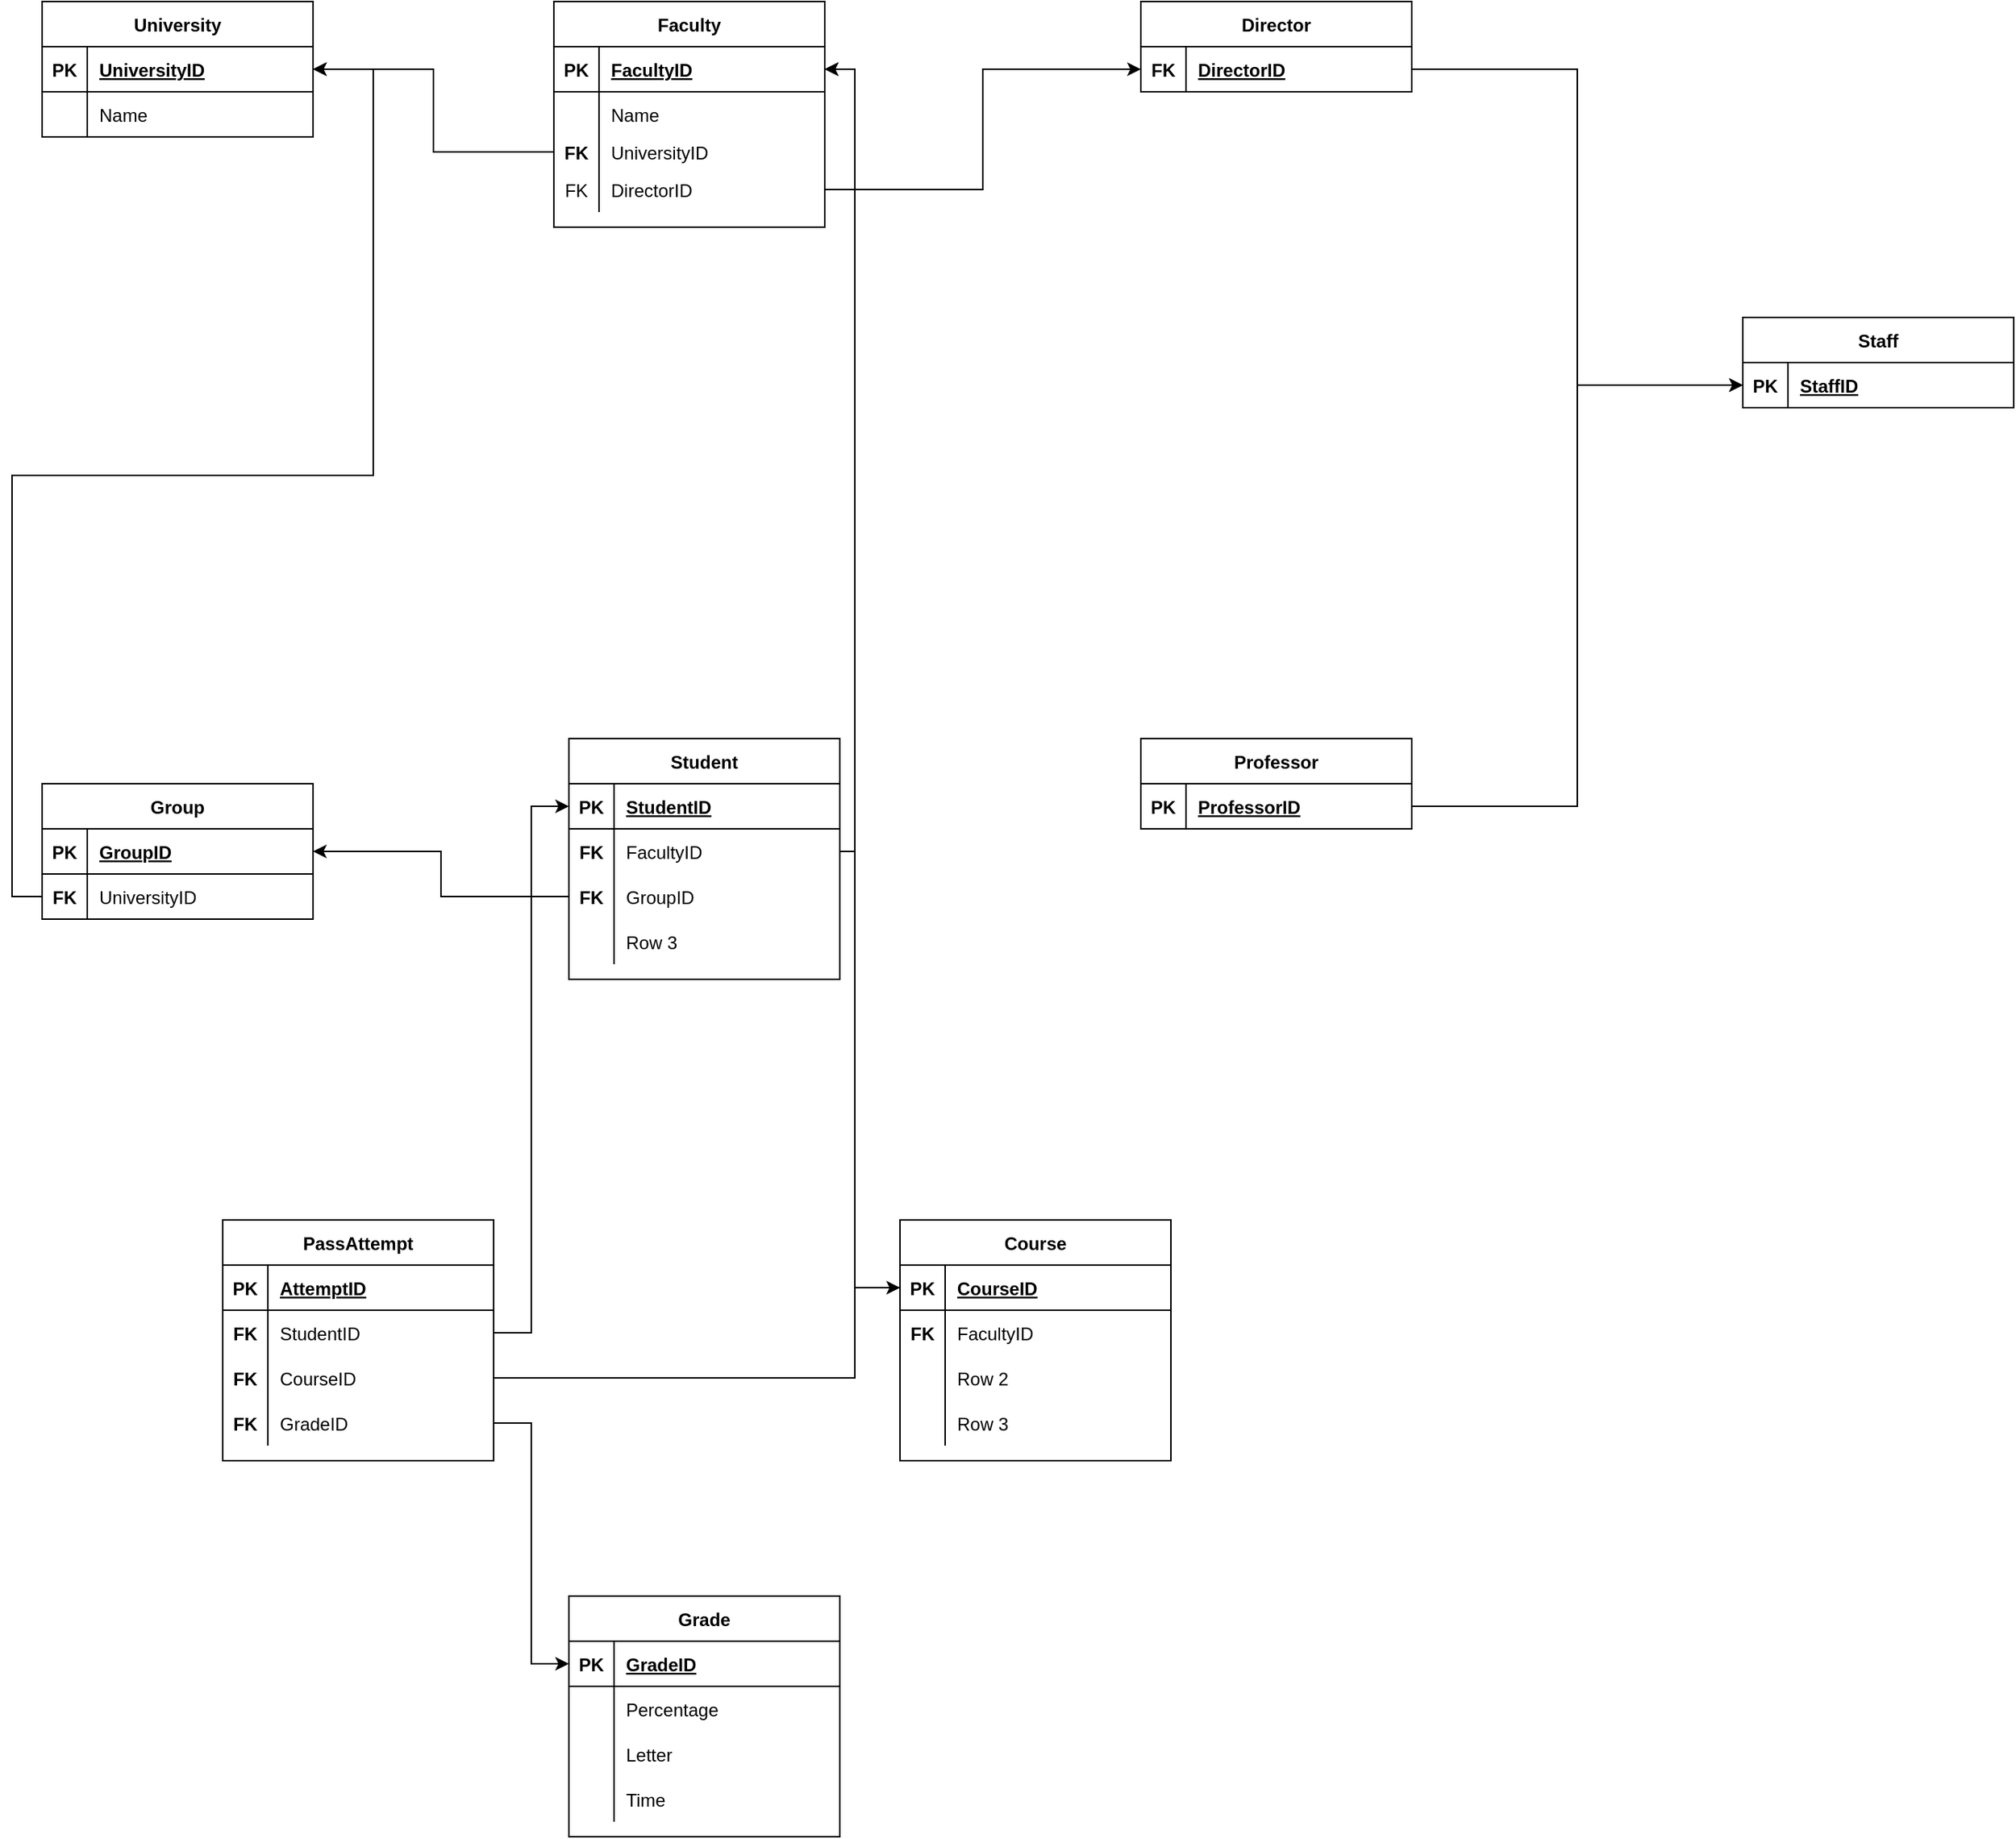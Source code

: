 <mxfile version="17.1.3" type="github">
  <diagram id="C5RBs43oDa-KdzZeNtuy" name="Page-1">
    <mxGraphModel dx="2295" dy="806" grid="1" gridSize="10" guides="1" tooltips="1" connect="1" arrows="1" fold="1" page="1" pageScale="1" pageWidth="827" pageHeight="1169" math="0" shadow="0">
      <root>
        <mxCell id="WIyWlLk6GJQsqaUBKTNV-0" />
        <mxCell id="WIyWlLk6GJQsqaUBKTNV-1" parent="WIyWlLk6GJQsqaUBKTNV-0" />
        <mxCell id="yB9wWpGKWM4A9L_WLUyA-9" value="University" style="shape=table;startSize=30;container=1;collapsible=1;childLayout=tableLayout;fixedRows=1;rowLines=0;fontStyle=1;align=center;resizeLast=1;" parent="WIyWlLk6GJQsqaUBKTNV-1" vertex="1">
          <mxGeometry x="20" y="230" width="180" height="90" as="geometry" />
        </mxCell>
        <mxCell id="yB9wWpGKWM4A9L_WLUyA-10" value="" style="shape=tableRow;horizontal=0;startSize=0;swimlaneHead=0;swimlaneBody=0;fillColor=none;collapsible=0;dropTarget=0;points=[[0,0.5],[1,0.5]];portConstraint=eastwest;top=0;left=0;right=0;bottom=1;" parent="yB9wWpGKWM4A9L_WLUyA-9" vertex="1">
          <mxGeometry y="30" width="180" height="30" as="geometry" />
        </mxCell>
        <mxCell id="yB9wWpGKWM4A9L_WLUyA-11" value="PK" style="shape=partialRectangle;connectable=0;fillColor=none;top=0;left=0;bottom=0;right=0;fontStyle=1;overflow=hidden;" parent="yB9wWpGKWM4A9L_WLUyA-10" vertex="1">
          <mxGeometry width="30" height="30" as="geometry">
            <mxRectangle width="30" height="30" as="alternateBounds" />
          </mxGeometry>
        </mxCell>
        <mxCell id="yB9wWpGKWM4A9L_WLUyA-12" value="UniversityID" style="shape=partialRectangle;connectable=0;fillColor=none;top=0;left=0;bottom=0;right=0;align=left;spacingLeft=6;fontStyle=5;overflow=hidden;" parent="yB9wWpGKWM4A9L_WLUyA-10" vertex="1">
          <mxGeometry x="30" width="150" height="30" as="geometry">
            <mxRectangle width="150" height="30" as="alternateBounds" />
          </mxGeometry>
        </mxCell>
        <mxCell id="yB9wWpGKWM4A9L_WLUyA-13" value="" style="shape=tableRow;horizontal=0;startSize=0;swimlaneHead=0;swimlaneBody=0;fillColor=none;collapsible=0;dropTarget=0;points=[[0,0.5],[1,0.5]];portConstraint=eastwest;top=0;left=0;right=0;bottom=0;" parent="yB9wWpGKWM4A9L_WLUyA-9" vertex="1">
          <mxGeometry y="60" width="180" height="30" as="geometry" />
        </mxCell>
        <mxCell id="yB9wWpGKWM4A9L_WLUyA-14" value="" style="shape=partialRectangle;connectable=0;fillColor=none;top=0;left=0;bottom=0;right=0;editable=1;overflow=hidden;" parent="yB9wWpGKWM4A9L_WLUyA-13" vertex="1">
          <mxGeometry width="30" height="30" as="geometry">
            <mxRectangle width="30" height="30" as="alternateBounds" />
          </mxGeometry>
        </mxCell>
        <mxCell id="yB9wWpGKWM4A9L_WLUyA-15" value="Name" style="shape=partialRectangle;connectable=0;fillColor=none;top=0;left=0;bottom=0;right=0;align=left;spacingLeft=6;overflow=hidden;" parent="yB9wWpGKWM4A9L_WLUyA-13" vertex="1">
          <mxGeometry x="30" width="150" height="30" as="geometry">
            <mxRectangle width="150" height="30" as="alternateBounds" />
          </mxGeometry>
        </mxCell>
        <mxCell id="yB9wWpGKWM4A9L_WLUyA-48" value="Faculty" style="shape=table;startSize=30;container=1;collapsible=1;childLayout=tableLayout;fixedRows=1;rowLines=0;fontStyle=1;align=center;resizeLast=1;" parent="WIyWlLk6GJQsqaUBKTNV-1" vertex="1">
          <mxGeometry x="360" y="230" width="180" height="150" as="geometry" />
        </mxCell>
        <mxCell id="yB9wWpGKWM4A9L_WLUyA-49" value="" style="shape=tableRow;horizontal=0;startSize=0;swimlaneHead=0;swimlaneBody=0;fillColor=none;collapsible=0;dropTarget=0;points=[[0,0.5],[1,0.5]];portConstraint=eastwest;top=0;left=0;right=0;bottom=1;" parent="yB9wWpGKWM4A9L_WLUyA-48" vertex="1">
          <mxGeometry y="30" width="180" height="30" as="geometry" />
        </mxCell>
        <mxCell id="yB9wWpGKWM4A9L_WLUyA-50" value="PK" style="shape=partialRectangle;connectable=0;fillColor=none;top=0;left=0;bottom=0;right=0;fontStyle=1;overflow=hidden;" parent="yB9wWpGKWM4A9L_WLUyA-49" vertex="1">
          <mxGeometry width="30" height="30" as="geometry">
            <mxRectangle width="30" height="30" as="alternateBounds" />
          </mxGeometry>
        </mxCell>
        <mxCell id="yB9wWpGKWM4A9L_WLUyA-51" value="FacultyID" style="shape=partialRectangle;connectable=0;fillColor=none;top=0;left=0;bottom=0;right=0;align=left;spacingLeft=6;fontStyle=5;overflow=hidden;" parent="yB9wWpGKWM4A9L_WLUyA-49" vertex="1">
          <mxGeometry x="30" width="150" height="30" as="geometry">
            <mxRectangle width="150" height="30" as="alternateBounds" />
          </mxGeometry>
        </mxCell>
        <mxCell id="yB9wWpGKWM4A9L_WLUyA-52" value="" style="shape=tableRow;horizontal=0;startSize=0;swimlaneHead=0;swimlaneBody=0;fillColor=none;collapsible=0;dropTarget=0;points=[[0,0.5],[1,0.5]];portConstraint=eastwest;top=0;left=0;right=0;bottom=0;" parent="yB9wWpGKWM4A9L_WLUyA-48" vertex="1">
          <mxGeometry y="60" width="180" height="30" as="geometry" />
        </mxCell>
        <mxCell id="yB9wWpGKWM4A9L_WLUyA-53" value="" style="shape=partialRectangle;connectable=0;fillColor=none;top=0;left=0;bottom=0;right=0;editable=1;overflow=hidden;" parent="yB9wWpGKWM4A9L_WLUyA-52" vertex="1">
          <mxGeometry width="30" height="30" as="geometry">
            <mxRectangle width="30" height="30" as="alternateBounds" />
          </mxGeometry>
        </mxCell>
        <mxCell id="yB9wWpGKWM4A9L_WLUyA-54" value="Name" style="shape=partialRectangle;connectable=0;fillColor=none;top=0;left=0;bottom=0;right=0;align=left;spacingLeft=6;overflow=hidden;" parent="yB9wWpGKWM4A9L_WLUyA-52" vertex="1">
          <mxGeometry x="30" width="150" height="30" as="geometry">
            <mxRectangle width="150" height="30" as="alternateBounds" />
          </mxGeometry>
        </mxCell>
        <mxCell id="yB9wWpGKWM4A9L_WLUyA-58" value="" style="shape=tableRow;horizontal=0;startSize=0;swimlaneHead=0;swimlaneBody=0;fillColor=none;collapsible=0;dropTarget=0;points=[[0,0.5],[1,0.5]];portConstraint=eastwest;top=0;left=0;right=0;bottom=0;" parent="yB9wWpGKWM4A9L_WLUyA-48" vertex="1">
          <mxGeometry y="90" width="180" height="20" as="geometry" />
        </mxCell>
        <mxCell id="yB9wWpGKWM4A9L_WLUyA-59" value="FK" style="shape=partialRectangle;connectable=0;fillColor=none;top=0;left=0;bottom=0;right=0;editable=1;overflow=hidden;fontStyle=1" parent="yB9wWpGKWM4A9L_WLUyA-58" vertex="1">
          <mxGeometry width="30" height="20" as="geometry">
            <mxRectangle width="30" height="20" as="alternateBounds" />
          </mxGeometry>
        </mxCell>
        <mxCell id="yB9wWpGKWM4A9L_WLUyA-60" value="UniversityID" style="shape=partialRectangle;connectable=0;fillColor=none;top=0;left=0;bottom=0;right=0;align=left;spacingLeft=6;overflow=hidden;" parent="yB9wWpGKWM4A9L_WLUyA-58" vertex="1">
          <mxGeometry x="30" width="150" height="20" as="geometry">
            <mxRectangle width="150" height="20" as="alternateBounds" />
          </mxGeometry>
        </mxCell>
        <mxCell id="1K_D5giVx-3Tozh_4FtK-43" value="" style="shape=tableRow;horizontal=0;startSize=0;swimlaneHead=0;swimlaneBody=0;fillColor=none;collapsible=0;dropTarget=0;points=[[0,0.5],[1,0.5]];portConstraint=eastwest;top=0;left=0;right=0;bottom=0;" vertex="1" parent="yB9wWpGKWM4A9L_WLUyA-48">
          <mxGeometry y="110" width="180" height="30" as="geometry" />
        </mxCell>
        <mxCell id="1K_D5giVx-3Tozh_4FtK-44" value="FK" style="shape=partialRectangle;connectable=0;fillColor=none;top=0;left=0;bottom=0;right=0;fontStyle=0;overflow=hidden;" vertex="1" parent="1K_D5giVx-3Tozh_4FtK-43">
          <mxGeometry width="30" height="30" as="geometry">
            <mxRectangle width="30" height="30" as="alternateBounds" />
          </mxGeometry>
        </mxCell>
        <mxCell id="1K_D5giVx-3Tozh_4FtK-45" value="DirectorID" style="shape=partialRectangle;connectable=0;fillColor=none;top=0;left=0;bottom=0;right=0;align=left;spacingLeft=6;fontStyle=0;overflow=hidden;" vertex="1" parent="1K_D5giVx-3Tozh_4FtK-43">
          <mxGeometry x="30" width="150" height="30" as="geometry">
            <mxRectangle width="150" height="30" as="alternateBounds" />
          </mxGeometry>
        </mxCell>
        <mxCell id="yB9wWpGKWM4A9L_WLUyA-66" style="edgeStyle=orthogonalEdgeStyle;rounded=0;orthogonalLoop=1;jettySize=auto;html=1;entryX=1;entryY=0.5;entryDx=0;entryDy=0;" parent="WIyWlLk6GJQsqaUBKTNV-1" source="yB9wWpGKWM4A9L_WLUyA-58" target="yB9wWpGKWM4A9L_WLUyA-10" edge="1">
          <mxGeometry relative="1" as="geometry" />
        </mxCell>
        <mxCell id="yB9wWpGKWM4A9L_WLUyA-67" value="Group" style="shape=table;startSize=30;container=1;collapsible=1;childLayout=tableLayout;fixedRows=1;rowLines=0;fontStyle=1;align=center;resizeLast=1;" parent="WIyWlLk6GJQsqaUBKTNV-1" vertex="1">
          <mxGeometry x="20" y="750" width="180" height="90" as="geometry" />
        </mxCell>
        <mxCell id="yB9wWpGKWM4A9L_WLUyA-68" value="" style="shape=tableRow;horizontal=0;startSize=0;swimlaneHead=0;swimlaneBody=0;fillColor=none;collapsible=0;dropTarget=0;points=[[0,0.5],[1,0.5]];portConstraint=eastwest;top=0;left=0;right=0;bottom=1;" parent="yB9wWpGKWM4A9L_WLUyA-67" vertex="1">
          <mxGeometry y="30" width="180" height="30" as="geometry" />
        </mxCell>
        <mxCell id="yB9wWpGKWM4A9L_WLUyA-69" value="PK" style="shape=partialRectangle;connectable=0;fillColor=none;top=0;left=0;bottom=0;right=0;fontStyle=1;overflow=hidden;" parent="yB9wWpGKWM4A9L_WLUyA-68" vertex="1">
          <mxGeometry width="30" height="30" as="geometry">
            <mxRectangle width="30" height="30" as="alternateBounds" />
          </mxGeometry>
        </mxCell>
        <mxCell id="yB9wWpGKWM4A9L_WLUyA-70" value="GroupID" style="shape=partialRectangle;connectable=0;fillColor=none;top=0;left=0;bottom=0;right=0;align=left;spacingLeft=6;fontStyle=5;overflow=hidden;" parent="yB9wWpGKWM4A9L_WLUyA-68" vertex="1">
          <mxGeometry x="30" width="150" height="30" as="geometry">
            <mxRectangle width="150" height="30" as="alternateBounds" />
          </mxGeometry>
        </mxCell>
        <mxCell id="yB9wWpGKWM4A9L_WLUyA-71" value="" style="shape=tableRow;horizontal=0;startSize=0;swimlaneHead=0;swimlaneBody=0;fillColor=none;collapsible=0;dropTarget=0;points=[[0,0.5],[1,0.5]];portConstraint=eastwest;top=0;left=0;right=0;bottom=0;" parent="yB9wWpGKWM4A9L_WLUyA-67" vertex="1">
          <mxGeometry y="60" width="180" height="30" as="geometry" />
        </mxCell>
        <mxCell id="yB9wWpGKWM4A9L_WLUyA-72" value="FK" style="shape=partialRectangle;connectable=0;fillColor=none;top=0;left=0;bottom=0;right=0;editable=1;overflow=hidden;fontStyle=1" parent="yB9wWpGKWM4A9L_WLUyA-71" vertex="1">
          <mxGeometry width="30" height="30" as="geometry">
            <mxRectangle width="30" height="30" as="alternateBounds" />
          </mxGeometry>
        </mxCell>
        <mxCell id="yB9wWpGKWM4A9L_WLUyA-73" value="UniversityID" style="shape=partialRectangle;connectable=0;fillColor=none;top=0;left=0;bottom=0;right=0;align=left;spacingLeft=6;overflow=hidden;" parent="yB9wWpGKWM4A9L_WLUyA-71" vertex="1">
          <mxGeometry x="30" width="150" height="30" as="geometry">
            <mxRectangle width="150" height="30" as="alternateBounds" />
          </mxGeometry>
        </mxCell>
        <mxCell id="yB9wWpGKWM4A9L_WLUyA-80" style="edgeStyle=orthogonalEdgeStyle;rounded=0;orthogonalLoop=1;jettySize=auto;html=1;entryX=1;entryY=0.5;entryDx=0;entryDy=0;" parent="WIyWlLk6GJQsqaUBKTNV-1" source="yB9wWpGKWM4A9L_WLUyA-71" target="yB9wWpGKWM4A9L_WLUyA-10" edge="1">
          <mxGeometry relative="1" as="geometry">
            <mxPoint x="120" y="320" as="targetPoint" />
            <Array as="points">
              <mxPoint y="825" />
              <mxPoint y="545" />
              <mxPoint x="240" y="545" />
              <mxPoint x="240" y="275" />
            </Array>
          </mxGeometry>
        </mxCell>
        <mxCell id="yB9wWpGKWM4A9L_WLUyA-81" value="Student" style="shape=table;startSize=30;container=1;collapsible=1;childLayout=tableLayout;fixedRows=1;rowLines=0;fontStyle=1;align=center;resizeLast=1;" parent="WIyWlLk6GJQsqaUBKTNV-1" vertex="1">
          <mxGeometry x="370" y="720" width="180" height="160" as="geometry" />
        </mxCell>
        <mxCell id="yB9wWpGKWM4A9L_WLUyA-82" value="" style="shape=tableRow;horizontal=0;startSize=0;swimlaneHead=0;swimlaneBody=0;fillColor=none;collapsible=0;dropTarget=0;points=[[0,0.5],[1,0.5]];portConstraint=eastwest;top=0;left=0;right=0;bottom=1;" parent="yB9wWpGKWM4A9L_WLUyA-81" vertex="1">
          <mxGeometry y="30" width="180" height="30" as="geometry" />
        </mxCell>
        <mxCell id="yB9wWpGKWM4A9L_WLUyA-83" value="PK" style="shape=partialRectangle;connectable=0;fillColor=none;top=0;left=0;bottom=0;right=0;fontStyle=1;overflow=hidden;" parent="yB9wWpGKWM4A9L_WLUyA-82" vertex="1">
          <mxGeometry width="30" height="30" as="geometry">
            <mxRectangle width="30" height="30" as="alternateBounds" />
          </mxGeometry>
        </mxCell>
        <mxCell id="yB9wWpGKWM4A9L_WLUyA-84" value="StudentID" style="shape=partialRectangle;connectable=0;fillColor=none;top=0;left=0;bottom=0;right=0;align=left;spacingLeft=6;fontStyle=5;overflow=hidden;" parent="yB9wWpGKWM4A9L_WLUyA-82" vertex="1">
          <mxGeometry x="30" width="150" height="30" as="geometry">
            <mxRectangle width="150" height="30" as="alternateBounds" />
          </mxGeometry>
        </mxCell>
        <mxCell id="yB9wWpGKWM4A9L_WLUyA-85" value="" style="shape=tableRow;horizontal=0;startSize=0;swimlaneHead=0;swimlaneBody=0;fillColor=none;collapsible=0;dropTarget=0;points=[[0,0.5],[1,0.5]];portConstraint=eastwest;top=0;left=0;right=0;bottom=0;" parent="yB9wWpGKWM4A9L_WLUyA-81" vertex="1">
          <mxGeometry y="60" width="180" height="30" as="geometry" />
        </mxCell>
        <mxCell id="yB9wWpGKWM4A9L_WLUyA-86" value="FK" style="shape=partialRectangle;connectable=0;fillColor=none;top=0;left=0;bottom=0;right=0;editable=1;overflow=hidden;fontStyle=1" parent="yB9wWpGKWM4A9L_WLUyA-85" vertex="1">
          <mxGeometry width="30" height="30" as="geometry">
            <mxRectangle width="30" height="30" as="alternateBounds" />
          </mxGeometry>
        </mxCell>
        <mxCell id="yB9wWpGKWM4A9L_WLUyA-87" value="FacultyID" style="shape=partialRectangle;connectable=0;fillColor=none;top=0;left=0;bottom=0;right=0;align=left;spacingLeft=6;overflow=hidden;" parent="yB9wWpGKWM4A9L_WLUyA-85" vertex="1">
          <mxGeometry x="30" width="150" height="30" as="geometry">
            <mxRectangle width="150" height="30" as="alternateBounds" />
          </mxGeometry>
        </mxCell>
        <mxCell id="yB9wWpGKWM4A9L_WLUyA-88" value="" style="shape=tableRow;horizontal=0;startSize=0;swimlaneHead=0;swimlaneBody=0;fillColor=none;collapsible=0;dropTarget=0;points=[[0,0.5],[1,0.5]];portConstraint=eastwest;top=0;left=0;right=0;bottom=0;" parent="yB9wWpGKWM4A9L_WLUyA-81" vertex="1">
          <mxGeometry y="90" width="180" height="30" as="geometry" />
        </mxCell>
        <mxCell id="yB9wWpGKWM4A9L_WLUyA-89" value="FK" style="shape=partialRectangle;connectable=0;fillColor=none;top=0;left=0;bottom=0;right=0;editable=1;overflow=hidden;fontStyle=1" parent="yB9wWpGKWM4A9L_WLUyA-88" vertex="1">
          <mxGeometry width="30" height="30" as="geometry">
            <mxRectangle width="30" height="30" as="alternateBounds" />
          </mxGeometry>
        </mxCell>
        <mxCell id="yB9wWpGKWM4A9L_WLUyA-90" value="GroupID" style="shape=partialRectangle;connectable=0;fillColor=none;top=0;left=0;bottom=0;right=0;align=left;spacingLeft=6;overflow=hidden;" parent="yB9wWpGKWM4A9L_WLUyA-88" vertex="1">
          <mxGeometry x="30" width="150" height="30" as="geometry">
            <mxRectangle width="150" height="30" as="alternateBounds" />
          </mxGeometry>
        </mxCell>
        <mxCell id="yB9wWpGKWM4A9L_WLUyA-91" value="" style="shape=tableRow;horizontal=0;startSize=0;swimlaneHead=0;swimlaneBody=0;fillColor=none;collapsible=0;dropTarget=0;points=[[0,0.5],[1,0.5]];portConstraint=eastwest;top=0;left=0;right=0;bottom=0;" parent="yB9wWpGKWM4A9L_WLUyA-81" vertex="1">
          <mxGeometry y="120" width="180" height="30" as="geometry" />
        </mxCell>
        <mxCell id="yB9wWpGKWM4A9L_WLUyA-92" value="" style="shape=partialRectangle;connectable=0;fillColor=none;top=0;left=0;bottom=0;right=0;editable=1;overflow=hidden;" parent="yB9wWpGKWM4A9L_WLUyA-91" vertex="1">
          <mxGeometry width="30" height="30" as="geometry">
            <mxRectangle width="30" height="30" as="alternateBounds" />
          </mxGeometry>
        </mxCell>
        <mxCell id="yB9wWpGKWM4A9L_WLUyA-93" value="Row 3" style="shape=partialRectangle;connectable=0;fillColor=none;top=0;left=0;bottom=0;right=0;align=left;spacingLeft=6;overflow=hidden;" parent="yB9wWpGKWM4A9L_WLUyA-91" vertex="1">
          <mxGeometry x="30" width="150" height="30" as="geometry">
            <mxRectangle width="150" height="30" as="alternateBounds" />
          </mxGeometry>
        </mxCell>
        <mxCell id="yB9wWpGKWM4A9L_WLUyA-94" style="edgeStyle=orthogonalEdgeStyle;rounded=0;orthogonalLoop=1;jettySize=auto;html=1;entryX=1;entryY=0.5;entryDx=0;entryDy=0;exitX=0;exitY=0.5;exitDx=0;exitDy=0;" parent="WIyWlLk6GJQsqaUBKTNV-1" source="yB9wWpGKWM4A9L_WLUyA-88" target="yB9wWpGKWM4A9L_WLUyA-68" edge="1">
          <mxGeometry relative="1" as="geometry" />
        </mxCell>
        <mxCell id="yB9wWpGKWM4A9L_WLUyA-98" style="edgeStyle=orthogonalEdgeStyle;rounded=0;orthogonalLoop=1;jettySize=auto;html=1;entryX=1;entryY=0.5;entryDx=0;entryDy=0;" parent="WIyWlLk6GJQsqaUBKTNV-1" source="yB9wWpGKWM4A9L_WLUyA-85" target="yB9wWpGKWM4A9L_WLUyA-49" edge="1">
          <mxGeometry relative="1" as="geometry">
            <Array as="points">
              <mxPoint x="560" y="795" />
              <mxPoint x="560" y="275" />
            </Array>
          </mxGeometry>
        </mxCell>
        <mxCell id="yB9wWpGKWM4A9L_WLUyA-99" value="Course" style="shape=table;startSize=30;container=1;collapsible=1;childLayout=tableLayout;fixedRows=1;rowLines=0;fontStyle=1;align=center;resizeLast=1;" parent="WIyWlLk6GJQsqaUBKTNV-1" vertex="1">
          <mxGeometry x="590" y="1040" width="180" height="160" as="geometry" />
        </mxCell>
        <mxCell id="yB9wWpGKWM4A9L_WLUyA-100" value="" style="shape=tableRow;horizontal=0;startSize=0;swimlaneHead=0;swimlaneBody=0;fillColor=none;collapsible=0;dropTarget=0;points=[[0,0.5],[1,0.5]];portConstraint=eastwest;top=0;left=0;right=0;bottom=1;" parent="yB9wWpGKWM4A9L_WLUyA-99" vertex="1">
          <mxGeometry y="30" width="180" height="30" as="geometry" />
        </mxCell>
        <mxCell id="yB9wWpGKWM4A9L_WLUyA-101" value="PK" style="shape=partialRectangle;connectable=0;fillColor=none;top=0;left=0;bottom=0;right=0;fontStyle=1;overflow=hidden;" parent="yB9wWpGKWM4A9L_WLUyA-100" vertex="1">
          <mxGeometry width="30" height="30" as="geometry">
            <mxRectangle width="30" height="30" as="alternateBounds" />
          </mxGeometry>
        </mxCell>
        <mxCell id="yB9wWpGKWM4A9L_WLUyA-102" value="CourseID" style="shape=partialRectangle;connectable=0;fillColor=none;top=0;left=0;bottom=0;right=0;align=left;spacingLeft=6;fontStyle=5;overflow=hidden;" parent="yB9wWpGKWM4A9L_WLUyA-100" vertex="1">
          <mxGeometry x="30" width="150" height="30" as="geometry">
            <mxRectangle width="150" height="30" as="alternateBounds" />
          </mxGeometry>
        </mxCell>
        <mxCell id="yB9wWpGKWM4A9L_WLUyA-103" value="" style="shape=tableRow;horizontal=0;startSize=0;swimlaneHead=0;swimlaneBody=0;fillColor=none;collapsible=0;dropTarget=0;points=[[0,0.5],[1,0.5]];portConstraint=eastwest;top=0;left=0;right=0;bottom=0;" parent="yB9wWpGKWM4A9L_WLUyA-99" vertex="1">
          <mxGeometry y="60" width="180" height="30" as="geometry" />
        </mxCell>
        <mxCell id="yB9wWpGKWM4A9L_WLUyA-104" value="FK" style="shape=partialRectangle;connectable=0;fillColor=none;top=0;left=0;bottom=0;right=0;editable=1;overflow=hidden;fontStyle=1" parent="yB9wWpGKWM4A9L_WLUyA-103" vertex="1">
          <mxGeometry width="30" height="30" as="geometry">
            <mxRectangle width="30" height="30" as="alternateBounds" />
          </mxGeometry>
        </mxCell>
        <mxCell id="yB9wWpGKWM4A9L_WLUyA-105" value="FacultyID" style="shape=partialRectangle;connectable=0;fillColor=none;top=0;left=0;bottom=0;right=0;align=left;spacingLeft=6;overflow=hidden;" parent="yB9wWpGKWM4A9L_WLUyA-103" vertex="1">
          <mxGeometry x="30" width="150" height="30" as="geometry">
            <mxRectangle width="150" height="30" as="alternateBounds" />
          </mxGeometry>
        </mxCell>
        <mxCell id="yB9wWpGKWM4A9L_WLUyA-106" value="" style="shape=tableRow;horizontal=0;startSize=0;swimlaneHead=0;swimlaneBody=0;fillColor=none;collapsible=0;dropTarget=0;points=[[0,0.5],[1,0.5]];portConstraint=eastwest;top=0;left=0;right=0;bottom=0;" parent="yB9wWpGKWM4A9L_WLUyA-99" vertex="1">
          <mxGeometry y="90" width="180" height="30" as="geometry" />
        </mxCell>
        <mxCell id="yB9wWpGKWM4A9L_WLUyA-107" value="" style="shape=partialRectangle;connectable=0;fillColor=none;top=0;left=0;bottom=0;right=0;editable=1;overflow=hidden;" parent="yB9wWpGKWM4A9L_WLUyA-106" vertex="1">
          <mxGeometry width="30" height="30" as="geometry">
            <mxRectangle width="30" height="30" as="alternateBounds" />
          </mxGeometry>
        </mxCell>
        <mxCell id="yB9wWpGKWM4A9L_WLUyA-108" value="Row 2" style="shape=partialRectangle;connectable=0;fillColor=none;top=0;left=0;bottom=0;right=0;align=left;spacingLeft=6;overflow=hidden;" parent="yB9wWpGKWM4A9L_WLUyA-106" vertex="1">
          <mxGeometry x="30" width="150" height="30" as="geometry">
            <mxRectangle width="150" height="30" as="alternateBounds" />
          </mxGeometry>
        </mxCell>
        <mxCell id="yB9wWpGKWM4A9L_WLUyA-109" value="" style="shape=tableRow;horizontal=0;startSize=0;swimlaneHead=0;swimlaneBody=0;fillColor=none;collapsible=0;dropTarget=0;points=[[0,0.5],[1,0.5]];portConstraint=eastwest;top=0;left=0;right=0;bottom=0;" parent="yB9wWpGKWM4A9L_WLUyA-99" vertex="1">
          <mxGeometry y="120" width="180" height="30" as="geometry" />
        </mxCell>
        <mxCell id="yB9wWpGKWM4A9L_WLUyA-110" value="" style="shape=partialRectangle;connectable=0;fillColor=none;top=0;left=0;bottom=0;right=0;editable=1;overflow=hidden;" parent="yB9wWpGKWM4A9L_WLUyA-109" vertex="1">
          <mxGeometry width="30" height="30" as="geometry">
            <mxRectangle width="30" height="30" as="alternateBounds" />
          </mxGeometry>
        </mxCell>
        <mxCell id="yB9wWpGKWM4A9L_WLUyA-111" value="Row 3" style="shape=partialRectangle;connectable=0;fillColor=none;top=0;left=0;bottom=0;right=0;align=left;spacingLeft=6;overflow=hidden;" parent="yB9wWpGKWM4A9L_WLUyA-109" vertex="1">
          <mxGeometry x="30" width="150" height="30" as="geometry">
            <mxRectangle width="150" height="30" as="alternateBounds" />
          </mxGeometry>
        </mxCell>
        <mxCell id="yB9wWpGKWM4A9L_WLUyA-112" style="edgeStyle=orthogonalEdgeStyle;rounded=0;orthogonalLoop=1;jettySize=auto;html=1;entryX=1;entryY=0.5;entryDx=0;entryDy=0;exitX=0;exitY=0.5;exitDx=0;exitDy=0;" parent="WIyWlLk6GJQsqaUBKTNV-1" source="yB9wWpGKWM4A9L_WLUyA-100" target="yB9wWpGKWM4A9L_WLUyA-49" edge="1">
          <mxGeometry relative="1" as="geometry">
            <Array as="points">
              <mxPoint x="560" y="1085" />
              <mxPoint x="560" y="275" />
            </Array>
          </mxGeometry>
        </mxCell>
        <mxCell id="1K_D5giVx-3Tozh_4FtK-0" value="Director" style="shape=table;startSize=30;container=1;collapsible=1;childLayout=tableLayout;fixedRows=1;rowLines=0;fontStyle=1;align=center;resizeLast=1;" vertex="1" parent="WIyWlLk6GJQsqaUBKTNV-1">
          <mxGeometry x="750" y="230" width="180" height="60" as="geometry" />
        </mxCell>
        <mxCell id="1K_D5giVx-3Tozh_4FtK-1" value="" style="shape=tableRow;horizontal=0;startSize=0;swimlaneHead=0;swimlaneBody=0;fillColor=none;collapsible=0;dropTarget=0;points=[[0,0.5],[1,0.5]];portConstraint=eastwest;top=0;left=0;right=0;bottom=1;" vertex="1" parent="1K_D5giVx-3Tozh_4FtK-0">
          <mxGeometry y="30" width="180" height="30" as="geometry" />
        </mxCell>
        <mxCell id="1K_D5giVx-3Tozh_4FtK-2" value="FK" style="shape=partialRectangle;connectable=0;fillColor=none;top=0;left=0;bottom=0;right=0;fontStyle=1;overflow=hidden;" vertex="1" parent="1K_D5giVx-3Tozh_4FtK-1">
          <mxGeometry width="30" height="30" as="geometry">
            <mxRectangle width="30" height="30" as="alternateBounds" />
          </mxGeometry>
        </mxCell>
        <mxCell id="1K_D5giVx-3Tozh_4FtK-3" value="DirectorID" style="shape=partialRectangle;connectable=0;fillColor=none;top=0;left=0;bottom=0;right=0;align=left;spacingLeft=6;fontStyle=5;overflow=hidden;" vertex="1" parent="1K_D5giVx-3Tozh_4FtK-1">
          <mxGeometry x="30" width="150" height="30" as="geometry">
            <mxRectangle width="150" height="30" as="alternateBounds" />
          </mxGeometry>
        </mxCell>
        <mxCell id="1K_D5giVx-3Tozh_4FtK-13" value="Professor" style="shape=table;startSize=30;container=1;collapsible=1;childLayout=tableLayout;fixedRows=1;rowLines=0;fontStyle=1;align=center;resizeLast=1;" vertex="1" parent="WIyWlLk6GJQsqaUBKTNV-1">
          <mxGeometry x="750" y="720" width="180" height="60" as="geometry" />
        </mxCell>
        <mxCell id="1K_D5giVx-3Tozh_4FtK-14" value="" style="shape=tableRow;horizontal=0;startSize=0;swimlaneHead=0;swimlaneBody=0;fillColor=none;collapsible=0;dropTarget=0;points=[[0,0.5],[1,0.5]];portConstraint=eastwest;top=0;left=0;right=0;bottom=1;" vertex="1" parent="1K_D5giVx-3Tozh_4FtK-13">
          <mxGeometry y="30" width="180" height="30" as="geometry" />
        </mxCell>
        <mxCell id="1K_D5giVx-3Tozh_4FtK-15" value="PK" style="shape=partialRectangle;connectable=0;fillColor=none;top=0;left=0;bottom=0;right=0;fontStyle=1;overflow=hidden;" vertex="1" parent="1K_D5giVx-3Tozh_4FtK-14">
          <mxGeometry width="30" height="30" as="geometry">
            <mxRectangle width="30" height="30" as="alternateBounds" />
          </mxGeometry>
        </mxCell>
        <mxCell id="1K_D5giVx-3Tozh_4FtK-16" value="ProfessorID" style="shape=partialRectangle;connectable=0;fillColor=none;top=0;left=0;bottom=0;right=0;align=left;spacingLeft=6;fontStyle=5;overflow=hidden;" vertex="1" parent="1K_D5giVx-3Tozh_4FtK-14">
          <mxGeometry x="30" width="150" height="30" as="geometry">
            <mxRectangle width="150" height="30" as="alternateBounds" />
          </mxGeometry>
        </mxCell>
        <mxCell id="1K_D5giVx-3Tozh_4FtK-26" value="Staff" style="shape=table;startSize=30;container=1;collapsible=1;childLayout=tableLayout;fixedRows=1;rowLines=0;fontStyle=1;align=center;resizeLast=1;" vertex="1" parent="WIyWlLk6GJQsqaUBKTNV-1">
          <mxGeometry x="1150" y="440" width="180" height="60" as="geometry" />
        </mxCell>
        <mxCell id="1K_D5giVx-3Tozh_4FtK-27" value="" style="shape=tableRow;horizontal=0;startSize=0;swimlaneHead=0;swimlaneBody=0;fillColor=none;collapsible=0;dropTarget=0;points=[[0,0.5],[1,0.5]];portConstraint=eastwest;top=0;left=0;right=0;bottom=1;" vertex="1" parent="1K_D5giVx-3Tozh_4FtK-26">
          <mxGeometry y="30" width="180" height="30" as="geometry" />
        </mxCell>
        <mxCell id="1K_D5giVx-3Tozh_4FtK-28" value="PK" style="shape=partialRectangle;connectable=0;fillColor=none;top=0;left=0;bottom=0;right=0;fontStyle=1;overflow=hidden;" vertex="1" parent="1K_D5giVx-3Tozh_4FtK-27">
          <mxGeometry width="30" height="30" as="geometry">
            <mxRectangle width="30" height="30" as="alternateBounds" />
          </mxGeometry>
        </mxCell>
        <mxCell id="1K_D5giVx-3Tozh_4FtK-29" value="StaffID" style="shape=partialRectangle;connectable=0;fillColor=none;top=0;left=0;bottom=0;right=0;align=left;spacingLeft=6;fontStyle=5;overflow=hidden;" vertex="1" parent="1K_D5giVx-3Tozh_4FtK-27">
          <mxGeometry x="30" width="150" height="30" as="geometry">
            <mxRectangle width="150" height="30" as="alternateBounds" />
          </mxGeometry>
        </mxCell>
        <mxCell id="1K_D5giVx-3Tozh_4FtK-39" style="edgeStyle=orthogonalEdgeStyle;rounded=0;orthogonalLoop=1;jettySize=auto;html=1;entryX=0;entryY=0.5;entryDx=0;entryDy=0;" edge="1" parent="WIyWlLk6GJQsqaUBKTNV-1" source="1K_D5giVx-3Tozh_4FtK-1" target="1K_D5giVx-3Tozh_4FtK-27">
          <mxGeometry relative="1" as="geometry" />
        </mxCell>
        <mxCell id="1K_D5giVx-3Tozh_4FtK-40" style="edgeStyle=orthogonalEdgeStyle;rounded=0;orthogonalLoop=1;jettySize=auto;html=1;entryX=0;entryY=0.5;entryDx=0;entryDy=0;" edge="1" parent="WIyWlLk6GJQsqaUBKTNV-1" source="1K_D5giVx-3Tozh_4FtK-14" target="1K_D5giVx-3Tozh_4FtK-27">
          <mxGeometry relative="1" as="geometry" />
        </mxCell>
        <mxCell id="1K_D5giVx-3Tozh_4FtK-46" style="edgeStyle=orthogonalEdgeStyle;rounded=0;orthogonalLoop=1;jettySize=auto;html=1;entryX=0;entryY=0.5;entryDx=0;entryDy=0;" edge="1" parent="WIyWlLk6GJQsqaUBKTNV-1" source="1K_D5giVx-3Tozh_4FtK-43" target="1K_D5giVx-3Tozh_4FtK-1">
          <mxGeometry relative="1" as="geometry" />
        </mxCell>
        <mxCell id="1K_D5giVx-3Tozh_4FtK-47" value="PassAttempt" style="shape=table;startSize=30;container=1;collapsible=1;childLayout=tableLayout;fixedRows=1;rowLines=0;fontStyle=1;align=center;resizeLast=1;" vertex="1" parent="WIyWlLk6GJQsqaUBKTNV-1">
          <mxGeometry x="140" y="1040" width="180" height="160" as="geometry" />
        </mxCell>
        <mxCell id="1K_D5giVx-3Tozh_4FtK-48" value="" style="shape=tableRow;horizontal=0;startSize=0;swimlaneHead=0;swimlaneBody=0;fillColor=none;collapsible=0;dropTarget=0;points=[[0,0.5],[1,0.5]];portConstraint=eastwest;top=0;left=0;right=0;bottom=1;" vertex="1" parent="1K_D5giVx-3Tozh_4FtK-47">
          <mxGeometry y="30" width="180" height="30" as="geometry" />
        </mxCell>
        <mxCell id="1K_D5giVx-3Tozh_4FtK-49" value="PK" style="shape=partialRectangle;connectable=0;fillColor=none;top=0;left=0;bottom=0;right=0;fontStyle=1;overflow=hidden;" vertex="1" parent="1K_D5giVx-3Tozh_4FtK-48">
          <mxGeometry width="30" height="30" as="geometry">
            <mxRectangle width="30" height="30" as="alternateBounds" />
          </mxGeometry>
        </mxCell>
        <mxCell id="1K_D5giVx-3Tozh_4FtK-50" value="AttemptID" style="shape=partialRectangle;connectable=0;fillColor=none;top=0;left=0;bottom=0;right=0;align=left;spacingLeft=6;fontStyle=5;overflow=hidden;" vertex="1" parent="1K_D5giVx-3Tozh_4FtK-48">
          <mxGeometry x="30" width="150" height="30" as="geometry">
            <mxRectangle width="150" height="30" as="alternateBounds" />
          </mxGeometry>
        </mxCell>
        <mxCell id="1K_D5giVx-3Tozh_4FtK-51" value="" style="shape=tableRow;horizontal=0;startSize=0;swimlaneHead=0;swimlaneBody=0;fillColor=none;collapsible=0;dropTarget=0;points=[[0,0.5],[1,0.5]];portConstraint=eastwest;top=0;left=0;right=0;bottom=0;" vertex="1" parent="1K_D5giVx-3Tozh_4FtK-47">
          <mxGeometry y="60" width="180" height="30" as="geometry" />
        </mxCell>
        <mxCell id="1K_D5giVx-3Tozh_4FtK-52" value="FK" style="shape=partialRectangle;connectable=0;fillColor=none;top=0;left=0;bottom=0;right=0;editable=1;overflow=hidden;fontStyle=1" vertex="1" parent="1K_D5giVx-3Tozh_4FtK-51">
          <mxGeometry width="30" height="30" as="geometry">
            <mxRectangle width="30" height="30" as="alternateBounds" />
          </mxGeometry>
        </mxCell>
        <mxCell id="1K_D5giVx-3Tozh_4FtK-53" value="StudentID" style="shape=partialRectangle;connectable=0;fillColor=none;top=0;left=0;bottom=0;right=0;align=left;spacingLeft=6;overflow=hidden;" vertex="1" parent="1K_D5giVx-3Tozh_4FtK-51">
          <mxGeometry x="30" width="150" height="30" as="geometry">
            <mxRectangle width="150" height="30" as="alternateBounds" />
          </mxGeometry>
        </mxCell>
        <mxCell id="1K_D5giVx-3Tozh_4FtK-54" value="" style="shape=tableRow;horizontal=0;startSize=0;swimlaneHead=0;swimlaneBody=0;fillColor=none;collapsible=0;dropTarget=0;points=[[0,0.5],[1,0.5]];portConstraint=eastwest;top=0;left=0;right=0;bottom=0;" vertex="1" parent="1K_D5giVx-3Tozh_4FtK-47">
          <mxGeometry y="90" width="180" height="30" as="geometry" />
        </mxCell>
        <mxCell id="1K_D5giVx-3Tozh_4FtK-55" value="FK" style="shape=partialRectangle;connectable=0;fillColor=none;top=0;left=0;bottom=0;right=0;editable=1;overflow=hidden;fontStyle=1" vertex="1" parent="1K_D5giVx-3Tozh_4FtK-54">
          <mxGeometry width="30" height="30" as="geometry">
            <mxRectangle width="30" height="30" as="alternateBounds" />
          </mxGeometry>
        </mxCell>
        <mxCell id="1K_D5giVx-3Tozh_4FtK-56" value="CourseID" style="shape=partialRectangle;connectable=0;fillColor=none;top=0;left=0;bottom=0;right=0;align=left;spacingLeft=6;overflow=hidden;" vertex="1" parent="1K_D5giVx-3Tozh_4FtK-54">
          <mxGeometry x="30" width="150" height="30" as="geometry">
            <mxRectangle width="150" height="30" as="alternateBounds" />
          </mxGeometry>
        </mxCell>
        <mxCell id="1K_D5giVx-3Tozh_4FtK-57" value="" style="shape=tableRow;horizontal=0;startSize=0;swimlaneHead=0;swimlaneBody=0;fillColor=none;collapsible=0;dropTarget=0;points=[[0,0.5],[1,0.5]];portConstraint=eastwest;top=0;left=0;right=0;bottom=0;" vertex="1" parent="1K_D5giVx-3Tozh_4FtK-47">
          <mxGeometry y="120" width="180" height="30" as="geometry" />
        </mxCell>
        <mxCell id="1K_D5giVx-3Tozh_4FtK-58" value="FK" style="shape=partialRectangle;connectable=0;fillColor=none;top=0;left=0;bottom=0;right=0;editable=1;overflow=hidden;fontStyle=1" vertex="1" parent="1K_D5giVx-3Tozh_4FtK-57">
          <mxGeometry width="30" height="30" as="geometry">
            <mxRectangle width="30" height="30" as="alternateBounds" />
          </mxGeometry>
        </mxCell>
        <mxCell id="1K_D5giVx-3Tozh_4FtK-59" value="GradeID" style="shape=partialRectangle;connectable=0;fillColor=none;top=0;left=0;bottom=0;right=0;align=left;spacingLeft=6;overflow=hidden;" vertex="1" parent="1K_D5giVx-3Tozh_4FtK-57">
          <mxGeometry x="30" width="150" height="30" as="geometry">
            <mxRectangle width="150" height="30" as="alternateBounds" />
          </mxGeometry>
        </mxCell>
        <mxCell id="1K_D5giVx-3Tozh_4FtK-60" style="edgeStyle=orthogonalEdgeStyle;rounded=0;orthogonalLoop=1;jettySize=auto;html=1;entryX=0;entryY=0.5;entryDx=0;entryDy=0;" edge="1" parent="WIyWlLk6GJQsqaUBKTNV-1" source="1K_D5giVx-3Tozh_4FtK-51" target="yB9wWpGKWM4A9L_WLUyA-82">
          <mxGeometry relative="1" as="geometry" />
        </mxCell>
        <mxCell id="1K_D5giVx-3Tozh_4FtK-61" style="edgeStyle=orthogonalEdgeStyle;rounded=0;orthogonalLoop=1;jettySize=auto;html=1;entryX=0;entryY=0.5;entryDx=0;entryDy=0;" edge="1" parent="WIyWlLk6GJQsqaUBKTNV-1" source="1K_D5giVx-3Tozh_4FtK-54" target="yB9wWpGKWM4A9L_WLUyA-100">
          <mxGeometry relative="1" as="geometry">
            <Array as="points">
              <mxPoint x="560" y="1145" />
              <mxPoint x="560" y="1085" />
            </Array>
          </mxGeometry>
        </mxCell>
        <mxCell id="1K_D5giVx-3Tozh_4FtK-62" value="Grade" style="shape=table;startSize=30;container=1;collapsible=1;childLayout=tableLayout;fixedRows=1;rowLines=0;fontStyle=1;align=center;resizeLast=1;" vertex="1" parent="WIyWlLk6GJQsqaUBKTNV-1">
          <mxGeometry x="370" y="1290" width="180" height="160" as="geometry" />
        </mxCell>
        <mxCell id="1K_D5giVx-3Tozh_4FtK-63" value="" style="shape=tableRow;horizontal=0;startSize=0;swimlaneHead=0;swimlaneBody=0;fillColor=none;collapsible=0;dropTarget=0;points=[[0,0.5],[1,0.5]];portConstraint=eastwest;top=0;left=0;right=0;bottom=1;" vertex="1" parent="1K_D5giVx-3Tozh_4FtK-62">
          <mxGeometry y="30" width="180" height="30" as="geometry" />
        </mxCell>
        <mxCell id="1K_D5giVx-3Tozh_4FtK-64" value="PK" style="shape=partialRectangle;connectable=0;fillColor=none;top=0;left=0;bottom=0;right=0;fontStyle=1;overflow=hidden;" vertex="1" parent="1K_D5giVx-3Tozh_4FtK-63">
          <mxGeometry width="30" height="30" as="geometry">
            <mxRectangle width="30" height="30" as="alternateBounds" />
          </mxGeometry>
        </mxCell>
        <mxCell id="1K_D5giVx-3Tozh_4FtK-65" value="GradeID" style="shape=partialRectangle;connectable=0;fillColor=none;top=0;left=0;bottom=0;right=0;align=left;spacingLeft=6;fontStyle=5;overflow=hidden;" vertex="1" parent="1K_D5giVx-3Tozh_4FtK-63">
          <mxGeometry x="30" width="150" height="30" as="geometry">
            <mxRectangle width="150" height="30" as="alternateBounds" />
          </mxGeometry>
        </mxCell>
        <mxCell id="1K_D5giVx-3Tozh_4FtK-66" value="" style="shape=tableRow;horizontal=0;startSize=0;swimlaneHead=0;swimlaneBody=0;fillColor=none;collapsible=0;dropTarget=0;points=[[0,0.5],[1,0.5]];portConstraint=eastwest;top=0;left=0;right=0;bottom=0;" vertex="1" parent="1K_D5giVx-3Tozh_4FtK-62">
          <mxGeometry y="60" width="180" height="30" as="geometry" />
        </mxCell>
        <mxCell id="1K_D5giVx-3Tozh_4FtK-67" value="" style="shape=partialRectangle;connectable=0;fillColor=none;top=0;left=0;bottom=0;right=0;editable=1;overflow=hidden;" vertex="1" parent="1K_D5giVx-3Tozh_4FtK-66">
          <mxGeometry width="30" height="30" as="geometry">
            <mxRectangle width="30" height="30" as="alternateBounds" />
          </mxGeometry>
        </mxCell>
        <mxCell id="1K_D5giVx-3Tozh_4FtK-68" value="Percentage" style="shape=partialRectangle;connectable=0;fillColor=none;top=0;left=0;bottom=0;right=0;align=left;spacingLeft=6;overflow=hidden;" vertex="1" parent="1K_D5giVx-3Tozh_4FtK-66">
          <mxGeometry x="30" width="150" height="30" as="geometry">
            <mxRectangle width="150" height="30" as="alternateBounds" />
          </mxGeometry>
        </mxCell>
        <mxCell id="1K_D5giVx-3Tozh_4FtK-69" value="" style="shape=tableRow;horizontal=0;startSize=0;swimlaneHead=0;swimlaneBody=0;fillColor=none;collapsible=0;dropTarget=0;points=[[0,0.5],[1,0.5]];portConstraint=eastwest;top=0;left=0;right=0;bottom=0;" vertex="1" parent="1K_D5giVx-3Tozh_4FtK-62">
          <mxGeometry y="90" width="180" height="30" as="geometry" />
        </mxCell>
        <mxCell id="1K_D5giVx-3Tozh_4FtK-70" value="" style="shape=partialRectangle;connectable=0;fillColor=none;top=0;left=0;bottom=0;right=0;editable=1;overflow=hidden;" vertex="1" parent="1K_D5giVx-3Tozh_4FtK-69">
          <mxGeometry width="30" height="30" as="geometry">
            <mxRectangle width="30" height="30" as="alternateBounds" />
          </mxGeometry>
        </mxCell>
        <mxCell id="1K_D5giVx-3Tozh_4FtK-71" value="Letter" style="shape=partialRectangle;connectable=0;fillColor=none;top=0;left=0;bottom=0;right=0;align=left;spacingLeft=6;overflow=hidden;" vertex="1" parent="1K_D5giVx-3Tozh_4FtK-69">
          <mxGeometry x="30" width="150" height="30" as="geometry">
            <mxRectangle width="150" height="30" as="alternateBounds" />
          </mxGeometry>
        </mxCell>
        <mxCell id="1K_D5giVx-3Tozh_4FtK-72" value="" style="shape=tableRow;horizontal=0;startSize=0;swimlaneHead=0;swimlaneBody=0;fillColor=none;collapsible=0;dropTarget=0;points=[[0,0.5],[1,0.5]];portConstraint=eastwest;top=0;left=0;right=0;bottom=0;" vertex="1" parent="1K_D5giVx-3Tozh_4FtK-62">
          <mxGeometry y="120" width="180" height="30" as="geometry" />
        </mxCell>
        <mxCell id="1K_D5giVx-3Tozh_4FtK-73" value="" style="shape=partialRectangle;connectable=0;fillColor=none;top=0;left=0;bottom=0;right=0;editable=1;overflow=hidden;" vertex="1" parent="1K_D5giVx-3Tozh_4FtK-72">
          <mxGeometry width="30" height="30" as="geometry">
            <mxRectangle width="30" height="30" as="alternateBounds" />
          </mxGeometry>
        </mxCell>
        <mxCell id="1K_D5giVx-3Tozh_4FtK-74" value="Time" style="shape=partialRectangle;connectable=0;fillColor=none;top=0;left=0;bottom=0;right=0;align=left;spacingLeft=6;overflow=hidden;" vertex="1" parent="1K_D5giVx-3Tozh_4FtK-72">
          <mxGeometry x="30" width="150" height="30" as="geometry">
            <mxRectangle width="150" height="30" as="alternateBounds" />
          </mxGeometry>
        </mxCell>
        <mxCell id="1K_D5giVx-3Tozh_4FtK-75" style="edgeStyle=orthogonalEdgeStyle;rounded=0;orthogonalLoop=1;jettySize=auto;html=1;entryX=0;entryY=0.5;entryDx=0;entryDy=0;" edge="1" parent="WIyWlLk6GJQsqaUBKTNV-1" source="1K_D5giVx-3Tozh_4FtK-57" target="1K_D5giVx-3Tozh_4FtK-63">
          <mxGeometry relative="1" as="geometry" />
        </mxCell>
      </root>
    </mxGraphModel>
  </diagram>
</mxfile>
